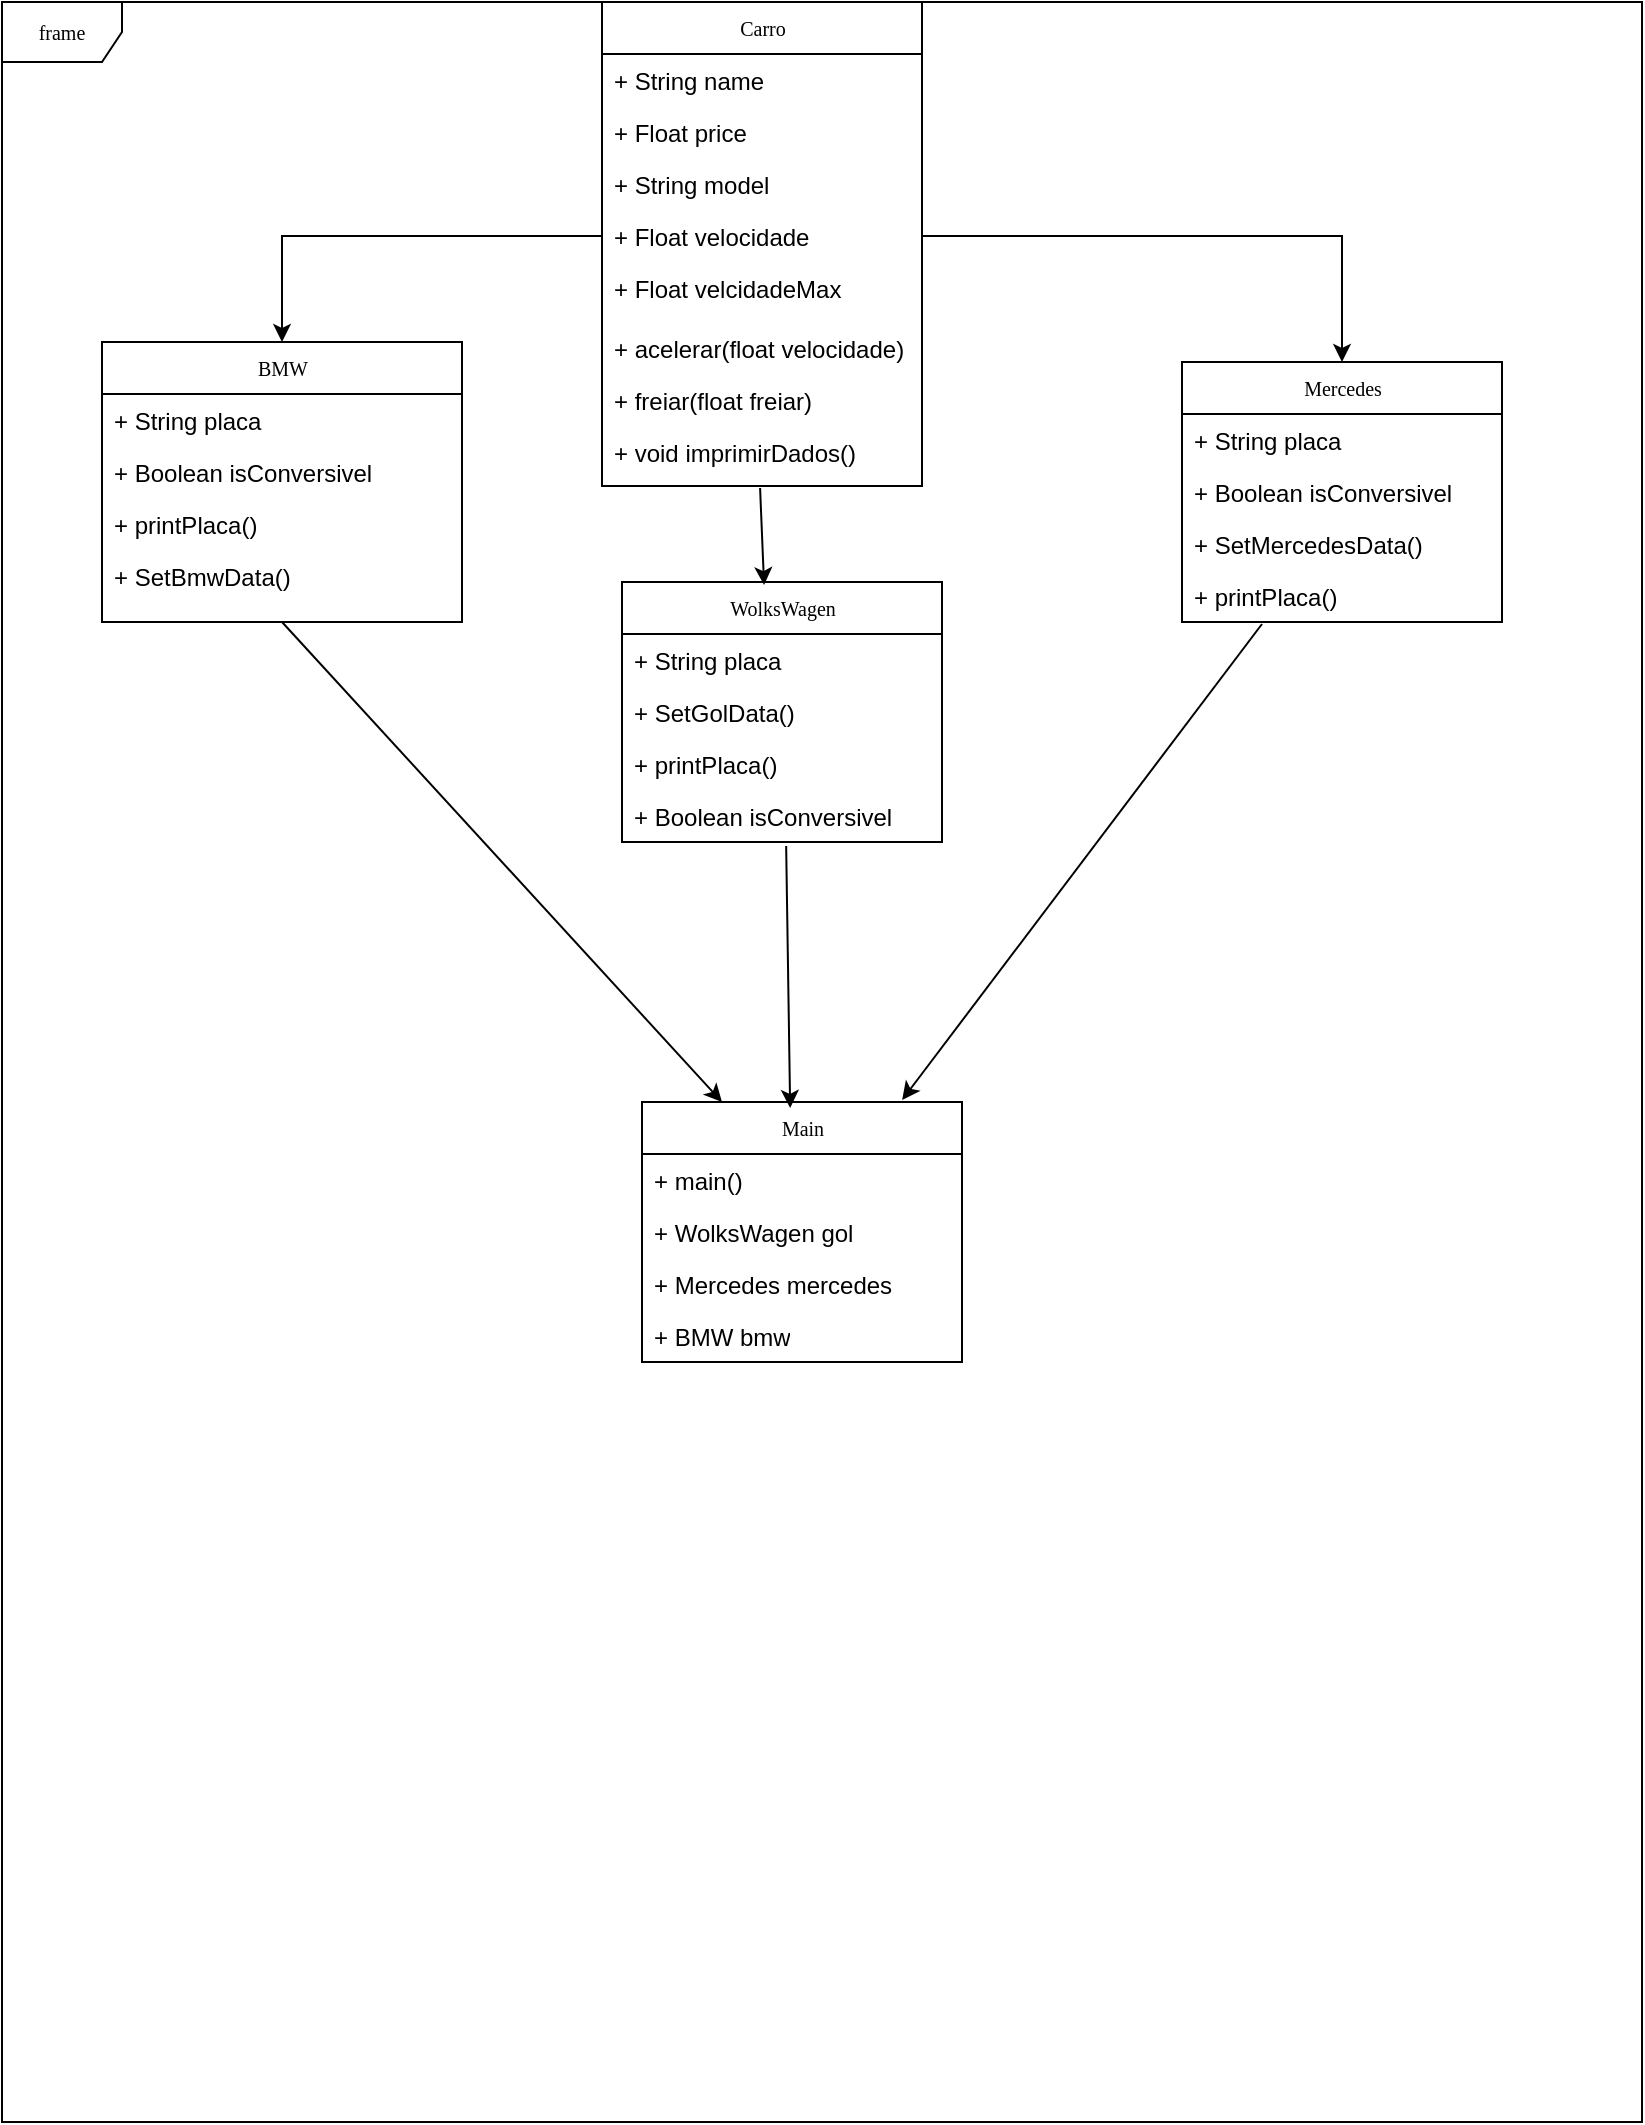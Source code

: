 <mxfile version="21.8.2" type="device">
  <diagram name="Page-1" id="c4acf3e9-155e-7222-9cf6-157b1a14988f">
    <mxGraphModel dx="994" dy="687" grid="1" gridSize="10" guides="1" tooltips="1" connect="1" arrows="1" fold="1" page="1" pageScale="1" pageWidth="850" pageHeight="1100" background="none" math="0" shadow="0">
      <root>
        <mxCell id="0" />
        <mxCell id="1" parent="0" />
        <mxCell id="17acba5748e5396b-1" value="frame" style="shape=umlFrame;whiteSpace=wrap;html=1;rounded=0;shadow=0;comic=0;labelBackgroundColor=none;strokeWidth=1;fontFamily=Verdana;fontSize=10;align=center;" parent="1" vertex="1">
          <mxGeometry x="20" y="20" width="820" height="1060" as="geometry" />
        </mxCell>
        <mxCell id="17acba5748e5396b-2" value="Carro" style="swimlane;html=1;fontStyle=0;childLayout=stackLayout;horizontal=1;startSize=26;fillColor=none;horizontalStack=0;resizeParent=1;resizeLast=0;collapsible=1;marginBottom=0;swimlaneFillColor=#ffffff;rounded=0;shadow=0;comic=0;labelBackgroundColor=none;strokeWidth=1;fontFamily=Verdana;fontSize=10;align=center;" parent="1" vertex="1">
          <mxGeometry x="320" y="20" width="160" height="242" as="geometry" />
        </mxCell>
        <mxCell id="17acba5748e5396b-3" value="+ String name" style="text;html=1;strokeColor=none;fillColor=none;align=left;verticalAlign=top;spacingLeft=4;spacingRight=4;whiteSpace=wrap;overflow=hidden;rotatable=0;points=[[0,0.5],[1,0.5]];portConstraint=eastwest;" parent="17acba5748e5396b-2" vertex="1">
          <mxGeometry y="26" width="160" height="26" as="geometry" />
        </mxCell>
        <mxCell id="17acba5748e5396b-4" value="+ Float price" style="text;html=1;strokeColor=none;fillColor=none;align=left;verticalAlign=top;spacingLeft=4;spacingRight=4;whiteSpace=wrap;overflow=hidden;rotatable=0;points=[[0,0.5],[1,0.5]];portConstraint=eastwest;" parent="17acba5748e5396b-2" vertex="1">
          <mxGeometry y="52" width="160" height="26" as="geometry" />
        </mxCell>
        <mxCell id="17acba5748e5396b-6" value="+ String model" style="text;html=1;strokeColor=none;fillColor=none;align=left;verticalAlign=top;spacingLeft=4;spacingRight=4;whiteSpace=wrap;overflow=hidden;rotatable=0;points=[[0,0.5],[1,0.5]];portConstraint=eastwest;" parent="17acba5748e5396b-2" vertex="1">
          <mxGeometry y="78" width="160" height="26" as="geometry" />
        </mxCell>
        <mxCell id="17acba5748e5396b-9" value="+ Float velocidade" style="text;html=1;strokeColor=none;fillColor=none;align=left;verticalAlign=top;spacingLeft=4;spacingRight=4;whiteSpace=wrap;overflow=hidden;rotatable=0;points=[[0,0.5],[1,0.5]];portConstraint=eastwest;" parent="17acba5748e5396b-2" vertex="1">
          <mxGeometry y="104" width="160" height="26" as="geometry" />
        </mxCell>
        <mxCell id="17acba5748e5396b-10" value="+ Float velcidadeMax" style="text;html=1;strokeColor=none;fillColor=none;align=left;verticalAlign=top;spacingLeft=4;spacingRight=4;whiteSpace=wrap;overflow=hidden;rotatable=0;points=[[0,0.5],[1,0.5]];portConstraint=eastwest;" parent="17acba5748e5396b-2" vertex="1">
          <mxGeometry y="130" width="160" height="30" as="geometry" />
        </mxCell>
        <mxCell id="IWkM2koH_i9qZLCjGpmb-1" value="+ acelerar(float velocidade)" style="text;html=1;strokeColor=none;fillColor=none;align=left;verticalAlign=top;spacingLeft=4;spacingRight=4;whiteSpace=wrap;overflow=hidden;rotatable=0;points=[[0,0.5],[1,0.5]];portConstraint=eastwest;" vertex="1" parent="17acba5748e5396b-2">
          <mxGeometry y="160" width="160" height="26" as="geometry" />
        </mxCell>
        <mxCell id="IWkM2koH_i9qZLCjGpmb-2" value="+ freiar(float freiar)" style="text;html=1;strokeColor=none;fillColor=none;align=left;verticalAlign=top;spacingLeft=4;spacingRight=4;whiteSpace=wrap;overflow=hidden;rotatable=0;points=[[0,0.5],[1,0.5]];portConstraint=eastwest;" vertex="1" parent="17acba5748e5396b-2">
          <mxGeometry y="186" width="160" height="26" as="geometry" />
        </mxCell>
        <mxCell id="IWkM2koH_i9qZLCjGpmb-3" value="+ void imprimirDados()" style="text;html=1;strokeColor=none;fillColor=none;align=left;verticalAlign=top;spacingLeft=4;spacingRight=4;whiteSpace=wrap;overflow=hidden;rotatable=0;points=[[0,0.5],[1,0.5]];portConstraint=eastwest;" vertex="1" parent="17acba5748e5396b-2">
          <mxGeometry y="212" width="160" height="30" as="geometry" />
        </mxCell>
        <mxCell id="17acba5748e5396b-44" value="WolksWagen" style="swimlane;html=1;fontStyle=0;childLayout=stackLayout;horizontal=1;startSize=26;fillColor=none;horizontalStack=0;resizeParent=1;resizeLast=0;collapsible=1;marginBottom=0;swimlaneFillColor=#ffffff;rounded=0;shadow=0;comic=0;labelBackgroundColor=none;strokeWidth=1;fontFamily=Verdana;fontSize=10;align=center;" parent="1" vertex="1">
          <mxGeometry x="330" y="310" width="160" height="130" as="geometry" />
        </mxCell>
        <mxCell id="IWkM2koH_i9qZLCjGpmb-11" value="+ String placa" style="text;html=1;strokeColor=none;fillColor=none;align=left;verticalAlign=top;spacingLeft=4;spacingRight=4;whiteSpace=wrap;overflow=hidden;rotatable=0;points=[[0,0.5],[1,0.5]];portConstraint=eastwest;" vertex="1" parent="17acba5748e5396b-44">
          <mxGeometry y="26" width="160" height="26" as="geometry" />
        </mxCell>
        <mxCell id="IWkM2koH_i9qZLCjGpmb-14" value="+ SetGolData()" style="text;html=1;strokeColor=none;fillColor=none;align=left;verticalAlign=top;spacingLeft=4;spacingRight=4;whiteSpace=wrap;overflow=hidden;rotatable=0;points=[[0,0.5],[1,0.5]];portConstraint=eastwest;" vertex="1" parent="17acba5748e5396b-44">
          <mxGeometry y="52" width="160" height="26" as="geometry" />
        </mxCell>
        <mxCell id="IWkM2koH_i9qZLCjGpmb-13" value="+ printPlaca()" style="text;html=1;strokeColor=none;fillColor=none;align=left;verticalAlign=top;spacingLeft=4;spacingRight=4;whiteSpace=wrap;overflow=hidden;rotatable=0;points=[[0,0.5],[1,0.5]];portConstraint=eastwest;" vertex="1" parent="17acba5748e5396b-44">
          <mxGeometry y="78" width="160" height="26" as="geometry" />
        </mxCell>
        <mxCell id="IWkM2koH_i9qZLCjGpmb-12" value="+ Boolean isConversivel" style="text;html=1;strokeColor=none;fillColor=none;align=left;verticalAlign=top;spacingLeft=4;spacingRight=4;whiteSpace=wrap;overflow=hidden;rotatable=0;points=[[0,0.5],[1,0.5]];portConstraint=eastwest;" vertex="1" parent="17acba5748e5396b-44">
          <mxGeometry y="104" width="160" height="26" as="geometry" />
        </mxCell>
        <mxCell id="5d2195bd80daf111-1" value="Mercedes" style="swimlane;html=1;fontStyle=0;childLayout=stackLayout;horizontal=1;startSize=26;fillColor=none;horizontalStack=0;resizeParent=1;resizeLast=0;collapsible=1;marginBottom=0;swimlaneFillColor=#ffffff;rounded=0;shadow=0;comic=0;labelBackgroundColor=none;strokeWidth=1;fontFamily=Verdana;fontSize=10;align=center;" parent="1" vertex="1">
          <mxGeometry x="610" y="200" width="160" height="130" as="geometry" />
        </mxCell>
        <mxCell id="IWkM2koH_i9qZLCjGpmb-15" value="+ String placa" style="text;html=1;strokeColor=none;fillColor=none;align=left;verticalAlign=top;spacingLeft=4;spacingRight=4;whiteSpace=wrap;overflow=hidden;rotatable=0;points=[[0,0.5],[1,0.5]];portConstraint=eastwest;" vertex="1" parent="5d2195bd80daf111-1">
          <mxGeometry y="26" width="160" height="26" as="geometry" />
        </mxCell>
        <mxCell id="IWkM2koH_i9qZLCjGpmb-16" value="+ Boolean isConversivel" style="text;html=1;strokeColor=none;fillColor=none;align=left;verticalAlign=top;spacingLeft=4;spacingRight=4;whiteSpace=wrap;overflow=hidden;rotatable=0;points=[[0,0.5],[1,0.5]];portConstraint=eastwest;" vertex="1" parent="5d2195bd80daf111-1">
          <mxGeometry y="52" width="160" height="26" as="geometry" />
        </mxCell>
        <mxCell id="IWkM2koH_i9qZLCjGpmb-18" value="+ SetMercedesData()" style="text;html=1;strokeColor=none;fillColor=none;align=left;verticalAlign=top;spacingLeft=4;spacingRight=4;whiteSpace=wrap;overflow=hidden;rotatable=0;points=[[0,0.5],[1,0.5]];portConstraint=eastwest;" vertex="1" parent="5d2195bd80daf111-1">
          <mxGeometry y="78" width="160" height="26" as="geometry" />
        </mxCell>
        <mxCell id="IWkM2koH_i9qZLCjGpmb-17" value="+ printPlaca()" style="text;html=1;strokeColor=none;fillColor=none;align=left;verticalAlign=top;spacingLeft=4;spacingRight=4;whiteSpace=wrap;overflow=hidden;rotatable=0;points=[[0,0.5],[1,0.5]];portConstraint=eastwest;" vertex="1" parent="5d2195bd80daf111-1">
          <mxGeometry y="104" width="160" height="26" as="geometry" />
        </mxCell>
        <mxCell id="5d2195bd80daf111-5" value="BMW" style="swimlane;html=1;fontStyle=0;childLayout=stackLayout;horizontal=1;startSize=26;fillColor=none;horizontalStack=0;resizeParent=1;resizeLast=0;collapsible=1;marginBottom=0;swimlaneFillColor=#ffffff;rounded=0;shadow=0;comic=0;labelBackgroundColor=none;strokeWidth=1;fontFamily=Verdana;fontSize=10;align=center;" parent="1" vertex="1">
          <mxGeometry x="70" y="190" width="180" height="140" as="geometry" />
        </mxCell>
        <mxCell id="5d2195bd80daf111-6" value="+ String placa" style="text;html=1;strokeColor=none;fillColor=none;align=left;verticalAlign=top;spacingLeft=4;spacingRight=4;whiteSpace=wrap;overflow=hidden;rotatable=0;points=[[0,0.5],[1,0.5]];portConstraint=eastwest;" parent="5d2195bd80daf111-5" vertex="1">
          <mxGeometry y="26" width="180" height="26" as="geometry" />
        </mxCell>
        <mxCell id="5d2195bd80daf111-7" value="+ Boolean isConversivel" style="text;html=1;strokeColor=none;fillColor=none;align=left;verticalAlign=top;spacingLeft=4;spacingRight=4;whiteSpace=wrap;overflow=hidden;rotatable=0;points=[[0,0.5],[1,0.5]];portConstraint=eastwest;" parent="5d2195bd80daf111-5" vertex="1">
          <mxGeometry y="52" width="180" height="26" as="geometry" />
        </mxCell>
        <mxCell id="IWkM2koH_i9qZLCjGpmb-9" value="+ printPlaca()" style="text;html=1;strokeColor=none;fillColor=none;align=left;verticalAlign=top;spacingLeft=4;spacingRight=4;whiteSpace=wrap;overflow=hidden;rotatable=0;points=[[0,0.5],[1,0.5]];portConstraint=eastwest;" vertex="1" parent="5d2195bd80daf111-5">
          <mxGeometry y="78" width="180" height="26" as="geometry" />
        </mxCell>
        <mxCell id="IWkM2koH_i9qZLCjGpmb-10" value="+ SetBmwData()" style="text;html=1;strokeColor=none;fillColor=none;align=left;verticalAlign=top;spacingLeft=4;spacingRight=4;whiteSpace=wrap;overflow=hidden;rotatable=0;points=[[0,0.5],[1,0.5]];portConstraint=eastwest;" vertex="1" parent="5d2195bd80daf111-5">
          <mxGeometry y="104" width="180" height="26" as="geometry" />
        </mxCell>
        <mxCell id="IWkM2koH_i9qZLCjGpmb-5" style="edgeStyle=orthogonalEdgeStyle;rounded=0;orthogonalLoop=1;jettySize=auto;html=1;exitX=0;exitY=0.5;exitDx=0;exitDy=0;entryX=0.5;entryY=0;entryDx=0;entryDy=0;" edge="1" parent="1" source="17acba5748e5396b-9" target="5d2195bd80daf111-5">
          <mxGeometry relative="1" as="geometry" />
        </mxCell>
        <mxCell id="IWkM2koH_i9qZLCjGpmb-6" style="edgeStyle=orthogonalEdgeStyle;rounded=0;orthogonalLoop=1;jettySize=auto;html=1;exitX=1;exitY=0.5;exitDx=0;exitDy=0;" edge="1" parent="1" source="17acba5748e5396b-9" target="5d2195bd80daf111-1">
          <mxGeometry relative="1" as="geometry" />
        </mxCell>
        <mxCell id="IWkM2koH_i9qZLCjGpmb-8" value="" style="endArrow=classic;html=1;rounded=0;exitX=0.494;exitY=1.033;exitDx=0;exitDy=0;exitPerimeter=0;entryX=0.444;entryY=0.012;entryDx=0;entryDy=0;entryPerimeter=0;" edge="1" parent="1" source="IWkM2koH_i9qZLCjGpmb-3" target="17acba5748e5396b-44">
          <mxGeometry width="50" height="50" relative="1" as="geometry">
            <mxPoint x="400" y="420" as="sourcePoint" />
            <mxPoint x="450" y="370" as="targetPoint" />
            <Array as="points" />
          </mxGeometry>
        </mxCell>
        <mxCell id="IWkM2koH_i9qZLCjGpmb-19" value="Main" style="swimlane;html=1;fontStyle=0;childLayout=stackLayout;horizontal=1;startSize=26;fillColor=none;horizontalStack=0;resizeParent=1;resizeLast=0;collapsible=1;marginBottom=0;swimlaneFillColor=#ffffff;rounded=0;shadow=0;comic=0;labelBackgroundColor=none;strokeWidth=1;fontFamily=Verdana;fontSize=10;align=center;" vertex="1" parent="1">
          <mxGeometry x="340" y="570" width="160" height="130" as="geometry" />
        </mxCell>
        <mxCell id="IWkM2koH_i9qZLCjGpmb-20" value="+ main()" style="text;html=1;strokeColor=none;fillColor=none;align=left;verticalAlign=top;spacingLeft=4;spacingRight=4;whiteSpace=wrap;overflow=hidden;rotatable=0;points=[[0,0.5],[1,0.5]];portConstraint=eastwest;" vertex="1" parent="IWkM2koH_i9qZLCjGpmb-19">
          <mxGeometry y="26" width="160" height="26" as="geometry" />
        </mxCell>
        <mxCell id="IWkM2koH_i9qZLCjGpmb-21" value="+ WolksWagen gol" style="text;html=1;strokeColor=none;fillColor=none;align=left;verticalAlign=top;spacingLeft=4;spacingRight=4;whiteSpace=wrap;overflow=hidden;rotatable=0;points=[[0,0.5],[1,0.5]];portConstraint=eastwest;" vertex="1" parent="IWkM2koH_i9qZLCjGpmb-19">
          <mxGeometry y="52" width="160" height="26" as="geometry" />
        </mxCell>
        <mxCell id="IWkM2koH_i9qZLCjGpmb-22" value="+ Mercedes mercedes" style="text;html=1;strokeColor=none;fillColor=none;align=left;verticalAlign=top;spacingLeft=4;spacingRight=4;whiteSpace=wrap;overflow=hidden;rotatable=0;points=[[0,0.5],[1,0.5]];portConstraint=eastwest;" vertex="1" parent="IWkM2koH_i9qZLCjGpmb-19">
          <mxGeometry y="78" width="160" height="26" as="geometry" />
        </mxCell>
        <mxCell id="IWkM2koH_i9qZLCjGpmb-23" value="+ BMW bmw" style="text;html=1;strokeColor=none;fillColor=none;align=left;verticalAlign=top;spacingLeft=4;spacingRight=4;whiteSpace=wrap;overflow=hidden;rotatable=0;points=[[0,0.5],[1,0.5]];portConstraint=eastwest;" vertex="1" parent="IWkM2koH_i9qZLCjGpmb-19">
          <mxGeometry y="104" width="160" height="26" as="geometry" />
        </mxCell>
        <mxCell id="IWkM2koH_i9qZLCjGpmb-24" value="" style="endArrow=classic;html=1;rounded=0;exitX=0.5;exitY=1;exitDx=0;exitDy=0;entryX=0.25;entryY=0;entryDx=0;entryDy=0;" edge="1" parent="1" source="5d2195bd80daf111-5" target="IWkM2koH_i9qZLCjGpmb-19">
          <mxGeometry width="50" height="50" relative="1" as="geometry">
            <mxPoint x="270" y="530" as="sourcePoint" />
            <mxPoint x="320" y="480" as="targetPoint" />
          </mxGeometry>
        </mxCell>
        <mxCell id="IWkM2koH_i9qZLCjGpmb-25" value="" style="endArrow=classic;html=1;rounded=0;exitX=0.513;exitY=1.077;exitDx=0;exitDy=0;exitPerimeter=0;entryX=0.463;entryY=0.023;entryDx=0;entryDy=0;entryPerimeter=0;" edge="1" parent="1" source="IWkM2koH_i9qZLCjGpmb-12" target="IWkM2koH_i9qZLCjGpmb-19">
          <mxGeometry width="50" height="50" relative="1" as="geometry">
            <mxPoint x="410" y="560" as="sourcePoint" />
            <mxPoint x="460" y="510" as="targetPoint" />
          </mxGeometry>
        </mxCell>
        <mxCell id="IWkM2koH_i9qZLCjGpmb-26" value="" style="endArrow=classic;html=1;rounded=0;entryX=0.813;entryY=-0.008;entryDx=0;entryDy=0;entryPerimeter=0;exitX=0.25;exitY=1.038;exitDx=0;exitDy=0;exitPerimeter=0;" edge="1" parent="1" source="IWkM2koH_i9qZLCjGpmb-17" target="IWkM2koH_i9qZLCjGpmb-19">
          <mxGeometry width="50" height="50" relative="1" as="geometry">
            <mxPoint x="420" y="570" as="sourcePoint" />
            <mxPoint x="470" y="520" as="targetPoint" />
          </mxGeometry>
        </mxCell>
      </root>
    </mxGraphModel>
  </diagram>
</mxfile>
